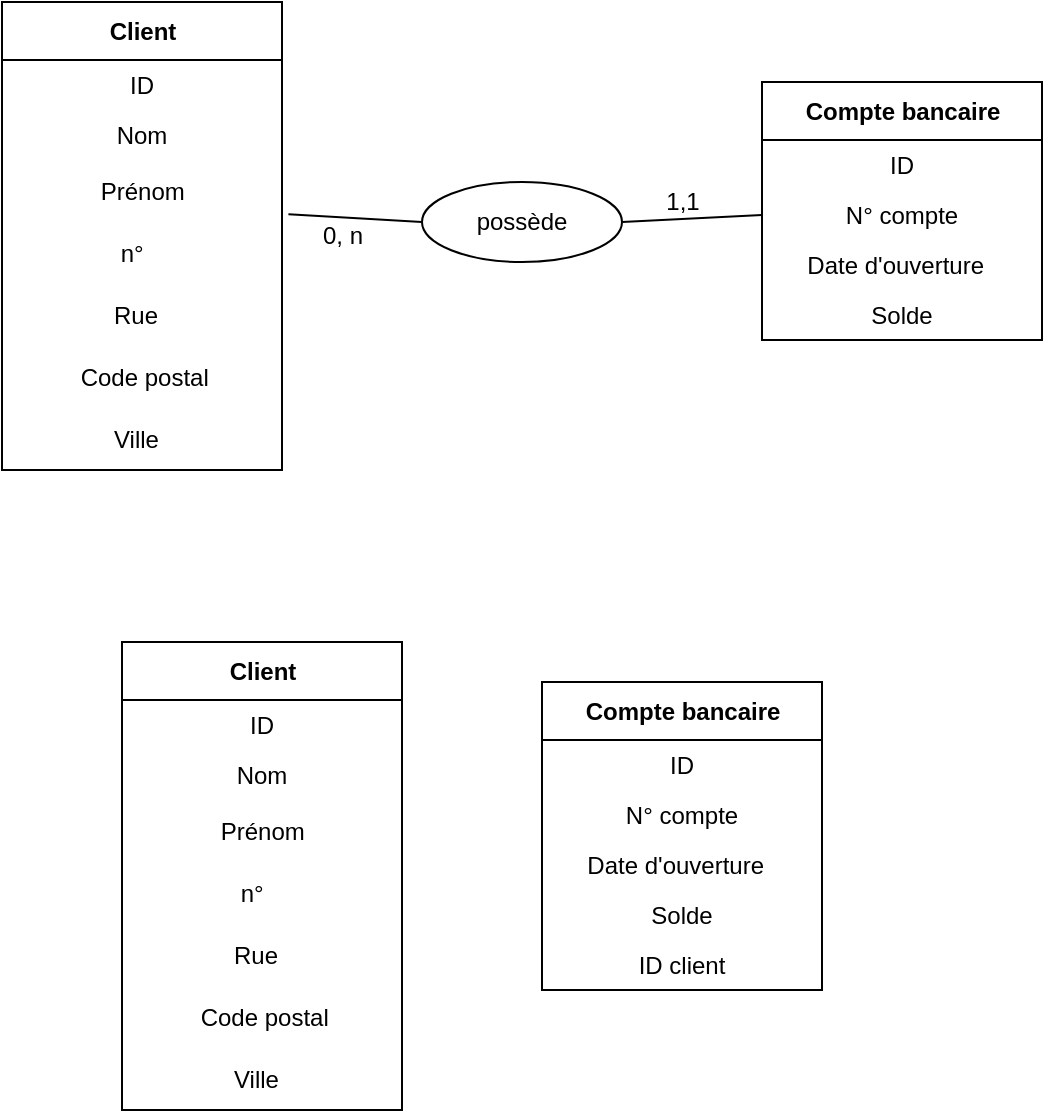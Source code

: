 <mxfile>
    <diagram id="nGjxKrrF6FsNsaCbZYfU" name="Page-1">
        <mxGraphModel dx="1502" dy="467" grid="1" gridSize="10" guides="1" tooltips="1" connect="1" arrows="1" fold="1" page="1" pageScale="1" pageWidth="827" pageHeight="1169" math="0" shadow="0">
            <root>
                <mxCell id="0"/>
                <mxCell id="1" parent="0"/>
                <mxCell id="2" value="Client" style="swimlane;fontStyle=1;align=center;verticalAlign=middle;childLayout=stackLayout;horizontal=1;startSize=29;horizontalStack=0;resizeParent=1;resizeParentMax=0;resizeLast=0;collapsible=0;marginBottom=0;html=1;" vertex="1" parent="1">
                    <mxGeometry x="-800" width="140" height="234" as="geometry"/>
                </mxCell>
                <mxCell id="3" value="ID" style="text;html=1;strokeColor=none;fillColor=none;align=center;verticalAlign=middle;spacingLeft=4;spacingRight=4;overflow=hidden;rotatable=0;points=[[0,0.5],[1,0.5]];portConstraint=eastwest;" vertex="1" parent="2">
                    <mxGeometry y="29" width="140" height="25" as="geometry"/>
                </mxCell>
                <mxCell id="4" value="Nom" style="text;html=1;strokeColor=none;fillColor=none;align=center;verticalAlign=middle;spacingLeft=4;spacingRight=4;overflow=hidden;rotatable=0;points=[[0,0.5],[1,0.5]];portConstraint=eastwest;" vertex="1" parent="2">
                    <mxGeometry y="54" width="140" height="25" as="geometry"/>
                </mxCell>
                <mxCell id="5" value="&lt;div style=&quot;text-align: justify&quot;&gt;&lt;span&gt;&lt;span style=&quot;white-space: pre&quot;&gt;&#9;&lt;/span&gt;&amp;nbsp; &amp;nbsp; &amp;nbsp;Prénom&lt;/span&gt;&lt;/div&gt;" style="text;html=1;strokeColor=none;fillColor=none;align=left;verticalAlign=middle;spacingLeft=4;spacingRight=4;overflow=hidden;rotatable=0;points=[[0,0.5],[1,0.5]];portConstraint=eastwest;" vertex="1" parent="2">
                    <mxGeometry y="79" width="140" height="31" as="geometry"/>
                </mxCell>
                <mxCell id="12" value="&lt;div style=&quot;text-align: justify&quot;&gt;&lt;span style=&quot;white-space: pre&quot;&gt;&#9;&lt;/span&gt;&lt;span style=&quot;white-space: pre&quot;&gt;&#9;&lt;/span&gt;n°&lt;br&gt;&lt;/div&gt;" style="text;html=1;strokeColor=none;fillColor=none;align=left;verticalAlign=middle;spacingLeft=4;spacingRight=4;overflow=hidden;rotatable=0;points=[[0,0.5],[1,0.5]];portConstraint=eastwest;" vertex="1" parent="2">
                    <mxGeometry y="110" width="140" height="31" as="geometry"/>
                </mxCell>
                <mxCell id="13" value="&lt;div style=&quot;text-align: justify&quot;&gt;&amp;nbsp; &amp;nbsp; &amp;nbsp; &amp;nbsp; &amp;nbsp; &amp;nbsp; &amp;nbsp; &amp;nbsp;Rue&lt;/div&gt;" style="text;html=1;strokeColor=none;fillColor=none;align=left;verticalAlign=middle;spacingLeft=4;spacingRight=4;overflow=hidden;rotatable=0;points=[[0,0.5],[1,0.5]];portConstraint=eastwest;" vertex="1" parent="2">
                    <mxGeometry y="141" width="140" height="31" as="geometry"/>
                </mxCell>
                <mxCell id="14" value="&lt;div style=&quot;text-align: justify&quot;&gt;&amp;nbsp; &amp;nbsp; &amp;nbsp; &amp;nbsp; &amp;nbsp; Code postal&lt;/div&gt;" style="text;html=1;strokeColor=none;fillColor=none;align=left;verticalAlign=middle;spacingLeft=4;spacingRight=4;overflow=hidden;rotatable=0;points=[[0,0.5],[1,0.5]];portConstraint=eastwest;" vertex="1" parent="2">
                    <mxGeometry y="172" width="140" height="31" as="geometry"/>
                </mxCell>
                <mxCell id="15" value="&lt;div style=&quot;text-align: justify&quot;&gt;&lt;span style=&quot;white-space: pre&quot;&gt;&#9;&lt;/span&gt;&amp;nbsp; &amp;nbsp; &amp;nbsp; &amp;nbsp;Ville&lt;/div&gt;" style="text;html=1;strokeColor=none;fillColor=none;align=left;verticalAlign=middle;spacingLeft=4;spacingRight=4;overflow=hidden;rotatable=0;points=[[0,0.5],[1,0.5]];portConstraint=eastwest;" vertex="1" parent="2">
                    <mxGeometry y="203" width="140" height="31" as="geometry"/>
                </mxCell>
                <mxCell id="19" style="edgeStyle=none;html=1;exitX=0;exitY=0.5;exitDx=0;exitDy=0;entryX=1.023;entryY=-0.123;entryDx=0;entryDy=0;entryPerimeter=0;endArrow=none;endFill=0;" edge="1" parent="1" source="6" target="12">
                    <mxGeometry relative="1" as="geometry"/>
                </mxCell>
                <mxCell id="20" style="edgeStyle=none;html=1;exitX=1;exitY=0.5;exitDx=0;exitDy=0;entryX=0;entryY=0.5;entryDx=0;entryDy=0;endArrow=none;endFill=0;" edge="1" parent="1" source="6" target="9">
                    <mxGeometry relative="1" as="geometry"/>
                </mxCell>
                <mxCell id="6" value="possède" style="ellipse;whiteSpace=wrap;html=1;align=center;" vertex="1" parent="1">
                    <mxGeometry x="-590" y="90" width="100" height="40" as="geometry"/>
                </mxCell>
                <mxCell id="7" value="Compte bancaire" style="swimlane;fontStyle=1;align=center;verticalAlign=middle;childLayout=stackLayout;horizontal=1;startSize=29;horizontalStack=0;resizeParent=1;resizeParentMax=0;resizeLast=0;collapsible=0;marginBottom=0;html=1;" vertex="1" parent="1">
                    <mxGeometry x="-420" y="40" width="140" height="129" as="geometry"/>
                </mxCell>
                <mxCell id="8" value="ID" style="text;html=1;strokeColor=none;fillColor=none;align=center;verticalAlign=middle;spacingLeft=4;spacingRight=4;overflow=hidden;rotatable=0;points=[[0,0.5],[1,0.5]];portConstraint=eastwest;" vertex="1" parent="7">
                    <mxGeometry y="29" width="140" height="25" as="geometry"/>
                </mxCell>
                <mxCell id="9" value="N° compte" style="text;html=1;strokeColor=none;fillColor=none;align=center;verticalAlign=middle;spacingLeft=4;spacingRight=4;overflow=hidden;rotatable=0;points=[[0,0.5],[1,0.5]];portConstraint=eastwest;" vertex="1" parent="7">
                    <mxGeometry y="54" width="140" height="25" as="geometry"/>
                </mxCell>
                <mxCell id="10" value="&amp;nbsp; &amp;nbsp; &amp;nbsp;Date d'ouverture" style="text;html=1;strokeColor=none;fillColor=none;align=left;verticalAlign=middle;spacingLeft=4;spacingRight=4;overflow=hidden;rotatable=0;points=[[0,0.5],[1,0.5]];portConstraint=eastwest;" vertex="1" parent="7">
                    <mxGeometry y="79" width="140" height="25" as="geometry"/>
                </mxCell>
                <mxCell id="16" value="Solde" style="text;html=1;strokeColor=none;fillColor=none;align=center;verticalAlign=middle;spacingLeft=4;spacingRight=4;overflow=hidden;rotatable=0;points=[[0,0.5],[1,0.5]];portConstraint=eastwest;" vertex="1" parent="7">
                    <mxGeometry y="104" width="140" height="25" as="geometry"/>
                </mxCell>
                <mxCell id="21" value="0, n" style="text;html=1;resizable=0;autosize=1;align=center;verticalAlign=middle;points=[];fillColor=none;strokeColor=none;rounded=0;" vertex="1" parent="1">
                    <mxGeometry x="-650" y="107" width="40" height="20" as="geometry"/>
                </mxCell>
                <mxCell id="22" value="1,1" style="text;html=1;resizable=0;autosize=1;align=center;verticalAlign=middle;points=[];fillColor=none;strokeColor=none;rounded=0;" vertex="1" parent="1">
                    <mxGeometry x="-475" y="90" width="30" height="20" as="geometry"/>
                </mxCell>
                <mxCell id="30" value="Client" style="swimlane;fontStyle=1;align=center;verticalAlign=middle;childLayout=stackLayout;horizontal=1;startSize=29;horizontalStack=0;resizeParent=1;resizeParentMax=0;resizeLast=0;collapsible=0;marginBottom=0;html=1;" vertex="1" parent="1">
                    <mxGeometry x="-740" y="320" width="140" height="234" as="geometry"/>
                </mxCell>
                <mxCell id="31" value="ID" style="text;html=1;strokeColor=none;fillColor=none;align=center;verticalAlign=middle;spacingLeft=4;spacingRight=4;overflow=hidden;rotatable=0;points=[[0,0.5],[1,0.5]];portConstraint=eastwest;" vertex="1" parent="30">
                    <mxGeometry y="29" width="140" height="25" as="geometry"/>
                </mxCell>
                <mxCell id="32" value="Nom" style="text;html=1;strokeColor=none;fillColor=none;align=center;verticalAlign=middle;spacingLeft=4;spacingRight=4;overflow=hidden;rotatable=0;points=[[0,0.5],[1,0.5]];portConstraint=eastwest;" vertex="1" parent="30">
                    <mxGeometry y="54" width="140" height="25" as="geometry"/>
                </mxCell>
                <mxCell id="33" value="&lt;div style=&quot;text-align: justify&quot;&gt;&lt;span&gt;&lt;span style=&quot;white-space: pre&quot;&gt;&#9;&lt;/span&gt;&amp;nbsp; &amp;nbsp; &amp;nbsp;Prénom&lt;/span&gt;&lt;/div&gt;" style="text;html=1;strokeColor=none;fillColor=none;align=left;verticalAlign=middle;spacingLeft=4;spacingRight=4;overflow=hidden;rotatable=0;points=[[0,0.5],[1,0.5]];portConstraint=eastwest;" vertex="1" parent="30">
                    <mxGeometry y="79" width="140" height="31" as="geometry"/>
                </mxCell>
                <mxCell id="34" value="&lt;div style=&quot;text-align: justify&quot;&gt;&lt;span style=&quot;white-space: pre&quot;&gt;&#9;&lt;/span&gt;&lt;span style=&quot;white-space: pre&quot;&gt;&#9;&lt;/span&gt;n°&lt;br&gt;&lt;/div&gt;" style="text;html=1;strokeColor=none;fillColor=none;align=left;verticalAlign=middle;spacingLeft=4;spacingRight=4;overflow=hidden;rotatable=0;points=[[0,0.5],[1,0.5]];portConstraint=eastwest;" vertex="1" parent="30">
                    <mxGeometry y="110" width="140" height="31" as="geometry"/>
                </mxCell>
                <mxCell id="35" value="&lt;div style=&quot;text-align: justify&quot;&gt;&amp;nbsp; &amp;nbsp; &amp;nbsp; &amp;nbsp; &amp;nbsp; &amp;nbsp; &amp;nbsp; &amp;nbsp;Rue&lt;/div&gt;" style="text;html=1;strokeColor=none;fillColor=none;align=left;verticalAlign=middle;spacingLeft=4;spacingRight=4;overflow=hidden;rotatable=0;points=[[0,0.5],[1,0.5]];portConstraint=eastwest;" vertex="1" parent="30">
                    <mxGeometry y="141" width="140" height="31" as="geometry"/>
                </mxCell>
                <mxCell id="36" value="&lt;div style=&quot;text-align: justify&quot;&gt;&amp;nbsp; &amp;nbsp; &amp;nbsp; &amp;nbsp; &amp;nbsp; Code postal&lt;/div&gt;" style="text;html=1;strokeColor=none;fillColor=none;align=left;verticalAlign=middle;spacingLeft=4;spacingRight=4;overflow=hidden;rotatable=0;points=[[0,0.5],[1,0.5]];portConstraint=eastwest;" vertex="1" parent="30">
                    <mxGeometry y="172" width="140" height="31" as="geometry"/>
                </mxCell>
                <mxCell id="37" value="&lt;div style=&quot;text-align: justify&quot;&gt;&lt;span style=&quot;white-space: pre&quot;&gt;&#9;&lt;/span&gt;&amp;nbsp; &amp;nbsp; &amp;nbsp; &amp;nbsp;Ville&lt;/div&gt;" style="text;html=1;strokeColor=none;fillColor=none;align=left;verticalAlign=middle;spacingLeft=4;spacingRight=4;overflow=hidden;rotatable=0;points=[[0,0.5],[1,0.5]];portConstraint=eastwest;" vertex="1" parent="30">
                    <mxGeometry y="203" width="140" height="31" as="geometry"/>
                </mxCell>
                <mxCell id="44" value="Compte bancaire" style="swimlane;fontStyle=1;align=center;verticalAlign=middle;childLayout=stackLayout;horizontal=1;startSize=29;horizontalStack=0;resizeParent=1;resizeParentMax=0;resizeLast=0;collapsible=0;marginBottom=0;html=1;" vertex="1" parent="1">
                    <mxGeometry x="-530" y="340" width="140" height="154" as="geometry"/>
                </mxCell>
                <mxCell id="45" value="ID" style="text;html=1;strokeColor=none;fillColor=none;align=center;verticalAlign=middle;spacingLeft=4;spacingRight=4;overflow=hidden;rotatable=0;points=[[0,0.5],[1,0.5]];portConstraint=eastwest;" vertex="1" parent="44">
                    <mxGeometry y="29" width="140" height="25" as="geometry"/>
                </mxCell>
                <mxCell id="46" value="N° compte" style="text;html=1;strokeColor=none;fillColor=none;align=center;verticalAlign=middle;spacingLeft=4;spacingRight=4;overflow=hidden;rotatable=0;points=[[0,0.5],[1,0.5]];portConstraint=eastwest;" vertex="1" parent="44">
                    <mxGeometry y="54" width="140" height="25" as="geometry"/>
                </mxCell>
                <mxCell id="47" value="&amp;nbsp; &amp;nbsp; &amp;nbsp;Date d'ouverture" style="text;html=1;strokeColor=none;fillColor=none;align=left;verticalAlign=middle;spacingLeft=4;spacingRight=4;overflow=hidden;rotatable=0;points=[[0,0.5],[1,0.5]];portConstraint=eastwest;" vertex="1" parent="44">
                    <mxGeometry y="79" width="140" height="25" as="geometry"/>
                </mxCell>
                <mxCell id="48" value="Solde" style="text;html=1;strokeColor=none;fillColor=none;align=center;verticalAlign=middle;spacingLeft=4;spacingRight=4;overflow=hidden;rotatable=0;points=[[0,0.5],[1,0.5]];portConstraint=eastwest;" vertex="1" parent="44">
                    <mxGeometry y="104" width="140" height="25" as="geometry"/>
                </mxCell>
                <mxCell id="49" value="ID client" style="text;html=1;strokeColor=none;fillColor=none;align=center;verticalAlign=middle;spacingLeft=4;spacingRight=4;overflow=hidden;rotatable=0;points=[[0,0.5],[1,0.5]];portConstraint=eastwest;" vertex="1" parent="44">
                    <mxGeometry y="129" width="140" height="25" as="geometry"/>
                </mxCell>
            </root>
        </mxGraphModel>
    </diagram>
</mxfile>